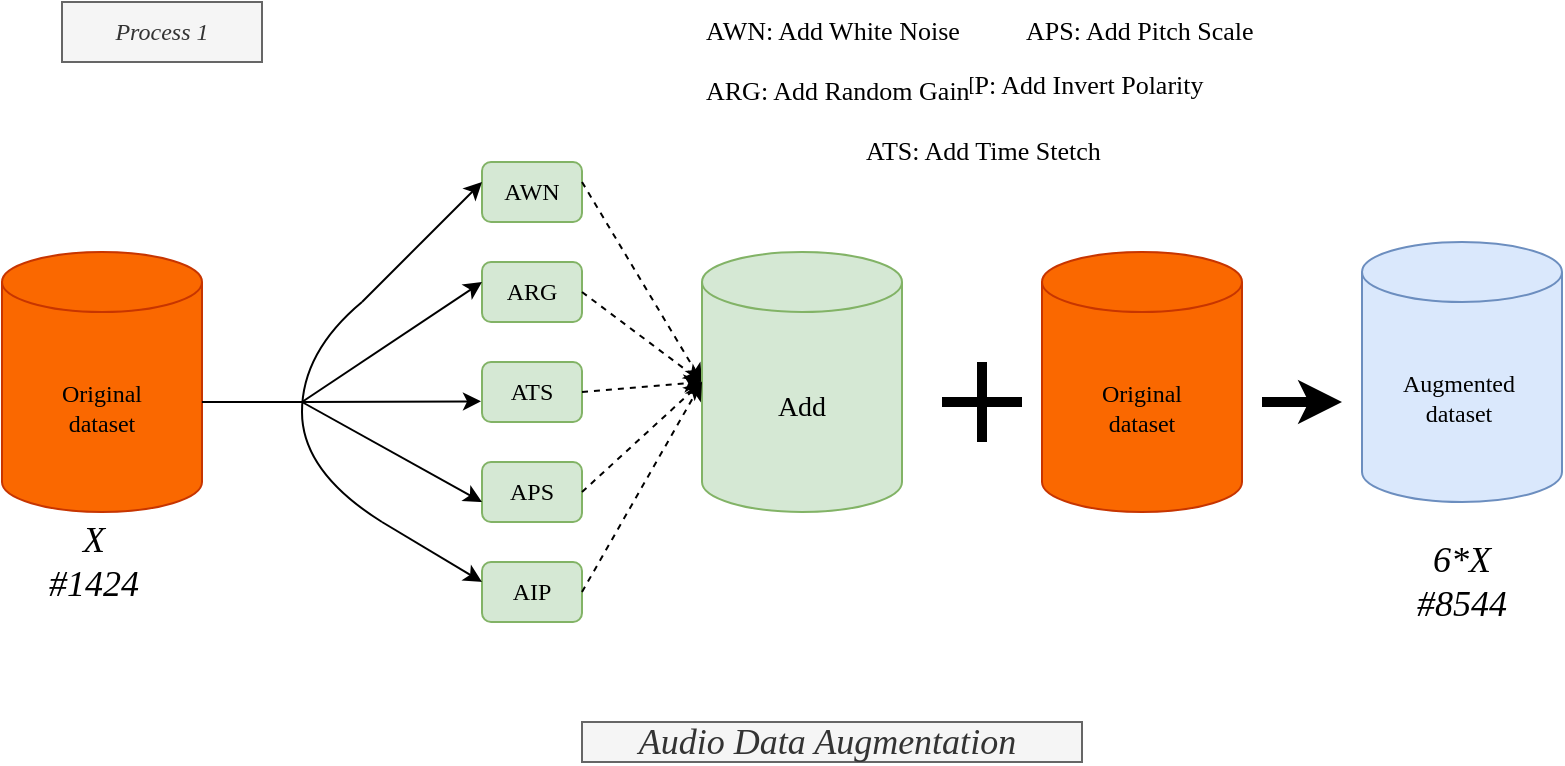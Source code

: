 <mxfile version="20.3.3" type="github" pages="3">
  <diagram id="xbcVloasIDP0w_q_Y2k0" name="Page-1">
    <mxGraphModel dx="1315" dy="263" grid="1" gridSize="10" guides="1" tooltips="1" connect="1" arrows="1" fold="1" page="0" pageScale="1" pageWidth="1169" pageHeight="827" math="0" shadow="0">
      <root>
        <mxCell id="0" />
        <mxCell id="1" parent="0" />
        <mxCell id="XyE7iJVtoOSYU-6w5UKD-3" value="&lt;font face=&quot;Georgia&quot;&gt;Original&lt;br&gt;dataset&lt;/font&gt;" style="shape=cylinder3;whiteSpace=wrap;html=1;boundedLbl=1;backgroundOutline=1;size=15;fillColor=#fa6800;fontColor=#000000;strokeColor=#C73500;" vertex="1" parent="1">
          <mxGeometry x="50" y="585" width="100" height="130" as="geometry" />
        </mxCell>
        <mxCell id="XyE7iJVtoOSYU-6w5UKD-4" value="" style="endArrow=none;html=1;rounded=0;" edge="1" parent="1">
          <mxGeometry width="50" height="50" relative="1" as="geometry">
            <mxPoint x="150" y="660" as="sourcePoint" />
            <mxPoint x="200" y="660" as="targetPoint" />
            <Array as="points" />
          </mxGeometry>
        </mxCell>
        <mxCell id="XyE7iJVtoOSYU-6w5UKD-17" value="&lt;font face=&quot;Georgia&quot;&gt;AWN&lt;/font&gt;" style="rounded=1;whiteSpace=wrap;html=1;fillColor=#d5e8d4;strokeColor=#82b366;" vertex="1" parent="1">
          <mxGeometry x="290" y="540" width="50" height="30" as="geometry" />
        </mxCell>
        <mxCell id="XyE7iJVtoOSYU-6w5UKD-18" value="&lt;font face=&quot;Georgia&quot;&gt;ARG&lt;/font&gt;" style="rounded=1;whiteSpace=wrap;html=1;fillColor=#d5e8d4;strokeColor=#82b366;" vertex="1" parent="1">
          <mxGeometry x="290" y="590" width="50" height="30" as="geometry" />
        </mxCell>
        <mxCell id="XyE7iJVtoOSYU-6w5UKD-19" value="&lt;font face=&quot;Georgia&quot;&gt;ATS&lt;/font&gt;" style="rounded=1;whiteSpace=wrap;html=1;fillColor=#d5e8d4;strokeColor=#82b366;" vertex="1" parent="1">
          <mxGeometry x="290" y="640" width="50" height="30" as="geometry" />
        </mxCell>
        <mxCell id="XyE7iJVtoOSYU-6w5UKD-20" value="&lt;font face=&quot;Georgia&quot;&gt;APS&lt;/font&gt;" style="rounded=1;whiteSpace=wrap;html=1;fillColor=#d5e8d4;strokeColor=#82b366;" vertex="1" parent="1">
          <mxGeometry x="290" y="690" width="50" height="30" as="geometry" />
        </mxCell>
        <mxCell id="XyE7iJVtoOSYU-6w5UKD-21" value="&lt;font face=&quot;Georgia&quot;&gt;AIP&lt;/font&gt;" style="rounded=1;whiteSpace=wrap;html=1;fillColor=#d5e8d4;strokeColor=#82b366;" vertex="1" parent="1">
          <mxGeometry x="290" y="740" width="50" height="30" as="geometry" />
        </mxCell>
        <mxCell id="XyE7iJVtoOSYU-6w5UKD-25" value="" style="curved=1;endArrow=none;html=1;rounded=0;" edge="1" parent="1">
          <mxGeometry width="50" height="50" relative="1" as="geometry">
            <mxPoint x="240" y="720" as="sourcePoint" />
            <mxPoint x="230" y="610" as="targetPoint" />
            <Array as="points">
              <mxPoint x="200" y="695" />
              <mxPoint x="200" y="635" />
            </Array>
          </mxGeometry>
        </mxCell>
        <mxCell id="XyE7iJVtoOSYU-6w5UKD-26" value="" style="endArrow=classic;html=1;rounded=0;entryX=0;entryY=0.333;entryDx=0;entryDy=0;entryPerimeter=0;" edge="1" parent="1" target="XyE7iJVtoOSYU-6w5UKD-18">
          <mxGeometry width="50" height="50" relative="1" as="geometry">
            <mxPoint x="200" y="660" as="sourcePoint" />
            <mxPoint x="300" y="650" as="targetPoint" />
          </mxGeometry>
        </mxCell>
        <mxCell id="XyE7iJVtoOSYU-6w5UKD-27" value="" style="endArrow=classic;html=1;rounded=0;entryX=-0.01;entryY=0.656;entryDx=0;entryDy=0;entryPerimeter=0;" edge="1" parent="1" target="XyE7iJVtoOSYU-6w5UKD-19">
          <mxGeometry width="50" height="50" relative="1" as="geometry">
            <mxPoint x="200" y="660" as="sourcePoint" />
            <mxPoint x="280" y="660" as="targetPoint" />
          </mxGeometry>
        </mxCell>
        <mxCell id="XyE7iJVtoOSYU-6w5UKD-28" value="" style="endArrow=classic;html=1;rounded=0;entryX=0;entryY=0.667;entryDx=0;entryDy=0;entryPerimeter=0;" edge="1" parent="1" target="XyE7iJVtoOSYU-6w5UKD-20">
          <mxGeometry width="50" height="50" relative="1" as="geometry">
            <mxPoint x="200" y="660" as="sourcePoint" />
            <mxPoint x="290" y="670" as="targetPoint" />
          </mxGeometry>
        </mxCell>
        <mxCell id="XyE7iJVtoOSYU-6w5UKD-29" value="" style="endArrow=classic;html=1;rounded=0;entryX=0;entryY=0.333;entryDx=0;entryDy=0;entryPerimeter=0;" edge="1" parent="1" target="XyE7iJVtoOSYU-6w5UKD-21">
          <mxGeometry width="50" height="50" relative="1" as="geometry">
            <mxPoint x="240" y="720" as="sourcePoint" />
            <mxPoint x="300" y="680" as="targetPoint" />
          </mxGeometry>
        </mxCell>
        <mxCell id="XyE7iJVtoOSYU-6w5UKD-31" value="" style="endArrow=classic;html=1;rounded=0;entryX=0;entryY=0.333;entryDx=0;entryDy=0;entryPerimeter=0;" edge="1" parent="1" target="XyE7iJVtoOSYU-6w5UKD-17">
          <mxGeometry width="50" height="50" relative="1" as="geometry">
            <mxPoint x="230" y="610" as="sourcePoint" />
            <mxPoint x="280" y="560" as="targetPoint" />
          </mxGeometry>
        </mxCell>
        <mxCell id="XyE7iJVtoOSYU-6w5UKD-32" value="&lt;i&gt;&lt;font face=&quot;Georgia&quot;&gt;Process 1&lt;/font&gt;&lt;/i&gt;" style="rounded=0;whiteSpace=wrap;html=1;strokeColor=#666666;fillColor=#f5f5f5;fontColor=#333333;" vertex="1" parent="1">
          <mxGeometry x="80" y="460" width="100" height="30" as="geometry" />
        </mxCell>
        <mxCell id="XyE7iJVtoOSYU-6w5UKD-35" value="" style="endArrow=classic;html=1;rounded=0;exitX=1;exitY=0.333;exitDx=0;exitDy=0;exitPerimeter=0;dashed=1;" edge="1" parent="1" source="XyE7iJVtoOSYU-6w5UKD-17">
          <mxGeometry width="50" height="50" relative="1" as="geometry">
            <mxPoint x="410" y="630" as="sourcePoint" />
            <mxPoint x="400" y="650" as="targetPoint" />
          </mxGeometry>
        </mxCell>
        <mxCell id="XyE7iJVtoOSYU-6w5UKD-36" value="" style="endArrow=classic;html=1;rounded=0;exitX=1;exitY=0.333;exitDx=0;exitDy=0;exitPerimeter=0;dashed=1;" edge="1" parent="1">
          <mxGeometry width="50" height="50" relative="1" as="geometry">
            <mxPoint x="340" y="605.0" as="sourcePoint" />
            <mxPoint x="400" y="650" as="targetPoint" />
          </mxGeometry>
        </mxCell>
        <mxCell id="XyE7iJVtoOSYU-6w5UKD-37" value="&lt;font face=&quot;Georgia&quot; style=&quot;font-size: 14px;&quot;&gt;Add&lt;/font&gt;" style="shape=cylinder3;whiteSpace=wrap;html=1;boundedLbl=1;backgroundOutline=1;size=15;fillColor=#d5e8d4;strokeColor=#82b366;" vertex="1" parent="1">
          <mxGeometry x="400" y="585" width="100" height="130" as="geometry" />
        </mxCell>
        <mxCell id="XyE7iJVtoOSYU-6w5UKD-38" value="" style="endArrow=classic;html=1;rounded=0;exitX=1;exitY=0.5;exitDx=0;exitDy=0;dashed=1;" edge="1" parent="1" source="XyE7iJVtoOSYU-6w5UKD-19">
          <mxGeometry width="50" height="50" relative="1" as="geometry">
            <mxPoint x="425" y="800" as="sourcePoint" />
            <mxPoint x="400" y="650" as="targetPoint" />
          </mxGeometry>
        </mxCell>
        <mxCell id="XyE7iJVtoOSYU-6w5UKD-42" value="" style="endArrow=classic;html=1;rounded=0;exitX=1;exitY=0.5;exitDx=0;exitDy=0;dashed=1;" edge="1" parent="1" source="XyE7iJVtoOSYU-6w5UKD-20">
          <mxGeometry width="50" height="50" relative="1" as="geometry">
            <mxPoint x="354" y="715.0" as="sourcePoint" />
            <mxPoint x="400" y="650" as="targetPoint" />
          </mxGeometry>
        </mxCell>
        <mxCell id="XyE7iJVtoOSYU-6w5UKD-43" value="" style="endArrow=classic;html=1;rounded=0;exitX=1;exitY=0.5;exitDx=0;exitDy=0;dashed=1;" edge="1" parent="1" source="XyE7iJVtoOSYU-6w5UKD-21">
          <mxGeometry width="50" height="50" relative="1" as="geometry">
            <mxPoint x="340" y="750.0" as="sourcePoint" />
            <mxPoint x="400" y="650" as="targetPoint" />
          </mxGeometry>
        </mxCell>
        <mxCell id="XyE7iJVtoOSYU-6w5UKD-44" value="" style="endArrow=none;html=1;rounded=0;strokeWidth=5;" edge="1" parent="1">
          <mxGeometry width="50" height="50" relative="1" as="geometry">
            <mxPoint x="540" y="680" as="sourcePoint" />
            <mxPoint x="540" y="640" as="targetPoint" />
            <Array as="points">
              <mxPoint x="540" y="660" />
            </Array>
          </mxGeometry>
        </mxCell>
        <mxCell id="XyE7iJVtoOSYU-6w5UKD-45" value="" style="endArrow=none;html=1;rounded=0;strokeWidth=5;" edge="1" parent="1">
          <mxGeometry width="50" height="50" relative="1" as="geometry">
            <mxPoint x="560" y="660" as="sourcePoint" />
            <mxPoint x="520" y="660" as="targetPoint" />
            <Array as="points">
              <mxPoint x="540" y="660" />
            </Array>
          </mxGeometry>
        </mxCell>
        <mxCell id="XyE7iJVtoOSYU-6w5UKD-46" value="&lt;font face=&quot;Georgia&quot;&gt;Original&lt;br&gt;dataset&lt;/font&gt;" style="shape=cylinder3;whiteSpace=wrap;html=1;boundedLbl=1;backgroundOutline=1;size=15;fillColor=#fa6800;strokeColor=#C73500;fontColor=#000000;" vertex="1" parent="1">
          <mxGeometry x="570" y="585" width="100" height="130" as="geometry" />
        </mxCell>
        <mxCell id="XyE7iJVtoOSYU-6w5UKD-47" value="" style="endArrow=classic;html=1;rounded=0;strokeWidth=5;" edge="1" parent="1">
          <mxGeometry width="50" height="50" relative="1" as="geometry">
            <mxPoint x="680" y="660" as="sourcePoint" />
            <mxPoint x="720" y="660" as="targetPoint" />
          </mxGeometry>
        </mxCell>
        <mxCell id="XyE7iJVtoOSYU-6w5UKD-48" value="&lt;font face=&quot;Georgia&quot;&gt;Augmented&amp;nbsp;&lt;br&gt;dataset&amp;nbsp;&lt;/font&gt;" style="shape=cylinder3;whiteSpace=wrap;html=1;boundedLbl=1;backgroundOutline=1;size=15;fillColor=#dae8fc;strokeColor=#6c8ebf;" vertex="1" parent="1">
          <mxGeometry x="730" y="580" width="100" height="130" as="geometry" />
        </mxCell>
        <mxCell id="XyE7iJVtoOSYU-6w5UKD-49" value="&lt;i&gt;&lt;font style=&quot;font-size: 18px;&quot; face=&quot;Georgia&quot;&gt;X&lt;br&gt;#1424&lt;br&gt;&lt;/font&gt;&lt;/i&gt;" style="rounded=0;whiteSpace=wrap;html=1;strokeColor=#FFFFFF;" vertex="1" parent="1">
          <mxGeometry x="71" y="730" width="50" height="20" as="geometry" />
        </mxCell>
        <mxCell id="XyE7iJVtoOSYU-6w5UKD-50" value="&lt;i&gt;&lt;font style=&quot;font-size: 18px;&quot; face=&quot;Georgia&quot;&gt;6*X&lt;br&gt;#8544&lt;br&gt;&lt;/font&gt;&lt;/i&gt;" style="rounded=0;whiteSpace=wrap;html=1;strokeColor=#FFFFFF;" vertex="1" parent="1">
          <mxGeometry x="755" y="740" width="50" height="20" as="geometry" />
        </mxCell>
        <mxCell id="XyE7iJVtoOSYU-6w5UKD-51" value="&lt;i&gt;&lt;font style=&quot;font-size: 18px;&quot; face=&quot;Georgia&quot;&gt;Audio Data Augmentation&amp;nbsp;&lt;/font&gt;&lt;/i&gt;" style="rounded=0;whiteSpace=wrap;html=1;strokeColor=#666666;fillColor=#f5f5f5;fontColor=#333333;" vertex="1" parent="1">
          <mxGeometry x="340" y="820" width="250" height="20" as="geometry" />
        </mxCell>
        <mxCell id="8n8dZ3kyWhdcgZ-hSgCk-1" value="&lt;font style=&quot;font-size: 13px;&quot;&gt;&lt;span style=&quot;white-space: pre;&quot;&gt;	&lt;/span&gt;&lt;span style=&quot;white-space: pre;&quot;&gt;	&lt;/span&gt;&lt;span style=&quot;white-space: pre;&quot;&gt;	&lt;/span&gt;&lt;span style=&quot;white-space: pre;&quot;&gt;	&lt;/span&gt;AIP: Add Invert Polarity&lt;/font&gt;" style="text;html=1;align=center;verticalAlign=middle;resizable=0;points=[];autosize=1;strokeColor=none;fillColor=none;fontSize=18;fontFamily=Georgia;" vertex="1" parent="1">
          <mxGeometry x="450" y="480" width="260" height="40" as="geometry" />
        </mxCell>
        <mxCell id="KL_Vit8k6yODna0rwGj5-1" value="&lt;span style=&quot;color: rgb(0, 0, 0); font-family: Georgia; font-size: 13px; font-style: normal; font-variant-ligatures: normal; font-variant-caps: normal; font-weight: 400; letter-spacing: normal; orphans: 2; text-align: center; text-indent: 0px; text-transform: none; widows: 2; word-spacing: 0px; -webkit-text-stroke-width: 0px; background-color: rgb(255, 255, 255); text-decoration-thickness: initial; text-decoration-style: initial; text-decoration-color: initial;&quot;&gt;	&lt;/span&gt;&lt;span style=&quot;color: rgb(0, 0, 0); font-family: Georgia; font-size: 13px; font-style: normal; font-variant-ligatures: normal; font-variant-caps: normal; font-weight: 400; letter-spacing: normal; orphans: 2; text-align: center; text-indent: 0px; text-transform: none; widows: 2; word-spacing: 0px; -webkit-text-stroke-width: 0px; background-color: rgb(255, 255, 255); text-decoration-thickness: initial; text-decoration-style: initial; text-decoration-color: initial;&quot;&gt;	&lt;/span&gt;&lt;span style=&quot;color: rgb(0, 0, 0); font-family: Georgia; font-size: 13px; font-style: normal; font-variant-ligatures: normal; font-variant-caps: normal; font-weight: 400; letter-spacing: normal; orphans: 2; text-align: center; text-indent: 0px; text-transform: none; widows: 2; word-spacing: 0px; -webkit-text-stroke-width: 0px; background-color: rgb(255, 255, 255); text-decoration-thickness: initial; text-decoration-style: initial; text-decoration-color: initial;&quot;&gt;	&lt;/span&gt;&lt;span style=&quot;color: rgb(0, 0, 0); font-family: Georgia; font-size: 13px; font-style: normal; font-variant-ligatures: normal; font-variant-caps: normal; font-weight: 400; letter-spacing: normal; orphans: 2; text-align: center; text-indent: 0px; text-transform: none; widows: 2; word-spacing: 0px; -webkit-text-stroke-width: 0px; background-color: rgb(255, 255, 255); text-decoration-thickness: initial; text-decoration-style: initial; text-decoration-color: initial;&quot;&gt;	&lt;/span&gt;&lt;span style=&quot;color: rgb(0, 0, 0); font-family: Georgia; font-size: 13px; font-style: normal; font-variant-ligatures: normal; font-variant-caps: normal; font-weight: 400; letter-spacing: normal; orphans: 2; text-align: center; text-indent: 0px; text-transform: none; widows: 2; word-spacing: 0px; -webkit-text-stroke-width: 0px; background-color: rgb(255, 255, 255); text-decoration-thickness: initial; text-decoration-style: initial; text-decoration-color: initial; float: none; display: inline !important;&quot;&gt;AWN: Add White Noise&lt;/span&gt;" style="text;whiteSpace=wrap;html=1;fontSize=13;fontFamily=Georgia;" vertex="1" parent="1">
          <mxGeometry x="400" y="460" width="170" height="40" as="geometry" />
        </mxCell>
        <mxCell id="__Zpbj0k-6E9kFunu6TC-1" value="&lt;span style=&quot;color: rgb(0, 0, 0); font-family: Georgia; font-size: 13px; font-style: normal; font-variant-ligatures: normal; font-variant-caps: normal; font-weight: 400; letter-spacing: normal; orphans: 2; text-align: center; text-indent: 0px; text-transform: none; widows: 2; word-spacing: 0px; -webkit-text-stroke-width: 0px; background-color: rgb(255, 255, 255); text-decoration-thickness: initial; text-decoration-style: initial; text-decoration-color: initial;&quot;&gt;	&lt;/span&gt;&lt;span style=&quot;color: rgb(0, 0, 0); font-family: Georgia; font-size: 13px; font-style: normal; font-variant-ligatures: normal; font-variant-caps: normal; font-weight: 400; letter-spacing: normal; orphans: 2; text-align: center; text-indent: 0px; text-transform: none; widows: 2; word-spacing: 0px; -webkit-text-stroke-width: 0px; background-color: rgb(255, 255, 255); text-decoration-thickness: initial; text-decoration-style: initial; text-decoration-color: initial;&quot;&gt;	&lt;/span&gt;&lt;span style=&quot;color: rgb(0, 0, 0); font-family: Georgia; font-size: 13px; font-style: normal; font-variant-ligatures: normal; font-variant-caps: normal; font-weight: 400; letter-spacing: normal; orphans: 2; text-align: center; text-indent: 0px; text-transform: none; widows: 2; word-spacing: 0px; -webkit-text-stroke-width: 0px; background-color: rgb(255, 255, 255); text-decoration-thickness: initial; text-decoration-style: initial; text-decoration-color: initial;&quot;&gt;	&lt;/span&gt;&lt;span style=&quot;color: rgb(0, 0, 0); font-family: Georgia; font-size: 13px; font-style: normal; font-variant-ligatures: normal; font-variant-caps: normal; font-weight: 400; letter-spacing: normal; orphans: 2; text-align: center; text-indent: 0px; text-transform: none; widows: 2; word-spacing: 0px; -webkit-text-stroke-width: 0px; background-color: rgb(255, 255, 255); text-decoration-thickness: initial; text-decoration-style: initial; text-decoration-color: initial;&quot;&gt;	&lt;/span&gt;&lt;span style=&quot;color: rgb(0, 0, 0); font-family: Georgia; font-size: 13px; font-style: normal; font-variant-ligatures: normal; font-variant-caps: normal; font-weight: 400; letter-spacing: normal; orphans: 2; text-align: center; text-indent: 0px; text-transform: none; widows: 2; word-spacing: 0px; -webkit-text-stroke-width: 0px; background-color: rgb(255, 255, 255); text-decoration-thickness: initial; text-decoration-style: initial; text-decoration-color: initial; float: none; display: inline !important;&quot;&gt;APS: Add Pitch Scale&lt;/span&gt;" style="text;whiteSpace=wrap;html=1;fontSize=13;fontFamily=Georgia;" vertex="1" parent="1">
          <mxGeometry x="560" y="460" width="170" height="40" as="geometry" />
        </mxCell>
        <mxCell id="TIrNqVosL7fIw3Xp446g-1" value="&lt;span style=&quot;color: rgb(0, 0, 0); font-family: Georgia; font-size: 13px; font-style: normal; font-variant-ligatures: normal; font-variant-caps: normal; font-weight: 400; letter-spacing: normal; orphans: 2; text-align: center; text-indent: 0px; text-transform: none; widows: 2; word-spacing: 0px; -webkit-text-stroke-width: 0px; background-color: rgb(255, 255, 255); text-decoration-thickness: initial; text-decoration-style: initial; text-decoration-color: initial;&quot;&gt;	&lt;/span&gt;&lt;span style=&quot;color: rgb(0, 0, 0); font-family: Georgia; font-size: 13px; font-style: normal; font-variant-ligatures: normal; font-variant-caps: normal; font-weight: 400; letter-spacing: normal; orphans: 2; text-align: center; text-indent: 0px; text-transform: none; widows: 2; word-spacing: 0px; -webkit-text-stroke-width: 0px; background-color: rgb(255, 255, 255); text-decoration-thickness: initial; text-decoration-style: initial; text-decoration-color: initial;&quot;&gt;	&lt;/span&gt;&lt;span style=&quot;color: rgb(0, 0, 0); font-family: Georgia; font-size: 13px; font-style: normal; font-variant-ligatures: normal; font-variant-caps: normal; font-weight: 400; letter-spacing: normal; orphans: 2; text-align: center; text-indent: 0px; text-transform: none; widows: 2; word-spacing: 0px; -webkit-text-stroke-width: 0px; background-color: rgb(255, 255, 255); text-decoration-thickness: initial; text-decoration-style: initial; text-decoration-color: initial;&quot;&gt;	&lt;/span&gt;&lt;span style=&quot;color: rgb(0, 0, 0); font-family: Georgia; font-size: 13px; font-style: normal; font-variant-ligatures: normal; font-variant-caps: normal; font-weight: 400; letter-spacing: normal; orphans: 2; text-align: center; text-indent: 0px; text-transform: none; widows: 2; word-spacing: 0px; -webkit-text-stroke-width: 0px; background-color: rgb(255, 255, 255); text-decoration-thickness: initial; text-decoration-style: initial; text-decoration-color: initial;&quot;&gt;	&lt;/span&gt;&lt;span style=&quot;color: rgb(0, 0, 0); font-family: Georgia; font-size: 13px; font-style: normal; font-variant-ligatures: normal; font-variant-caps: normal; font-weight: 400; letter-spacing: normal; orphans: 2; text-align: center; text-indent: 0px; text-transform: none; widows: 2; word-spacing: 0px; -webkit-text-stroke-width: 0px; background-color: rgb(255, 255, 255); text-decoration-thickness: initial; text-decoration-style: initial; text-decoration-color: initial; float: none; display: inline !important;&quot;&gt;ARG: Add Random Gain&lt;/span&gt;" style="text;whiteSpace=wrap;html=1;fontSize=13;fontFamily=Georgia;" vertex="1" parent="1">
          <mxGeometry x="400" y="490" width="170" height="40" as="geometry" />
        </mxCell>
        <mxCell id="N3jJno3F9QHiErQCnx75-1" value="&lt;span style=&quot;color: rgb(0, 0, 0); font-family: Georgia; font-size: 13px; font-style: normal; font-variant-ligatures: normal; font-variant-caps: normal; font-weight: 400; letter-spacing: normal; orphans: 2; text-align: center; text-indent: 0px; text-transform: none; widows: 2; word-spacing: 0px; -webkit-text-stroke-width: 0px; background-color: rgb(255, 255, 255); text-decoration-thickness: initial; text-decoration-style: initial; text-decoration-color: initial;&quot;&gt;	&lt;/span&gt;&lt;span style=&quot;color: rgb(0, 0, 0); font-family: Georgia; font-size: 13px; font-style: normal; font-variant-ligatures: normal; font-variant-caps: normal; font-weight: 400; letter-spacing: normal; orphans: 2; text-align: center; text-indent: 0px; text-transform: none; widows: 2; word-spacing: 0px; -webkit-text-stroke-width: 0px; background-color: rgb(255, 255, 255); text-decoration-thickness: initial; text-decoration-style: initial; text-decoration-color: initial;&quot;&gt;	&lt;/span&gt;&lt;span style=&quot;color: rgb(0, 0, 0); font-family: Georgia; font-size: 13px; font-style: normal; font-variant-ligatures: normal; font-variant-caps: normal; font-weight: 400; letter-spacing: normal; orphans: 2; text-align: center; text-indent: 0px; text-transform: none; widows: 2; word-spacing: 0px; -webkit-text-stroke-width: 0px; background-color: rgb(255, 255, 255); text-decoration-thickness: initial; text-decoration-style: initial; text-decoration-color: initial;&quot;&gt;	&lt;/span&gt;&lt;span style=&quot;color: rgb(0, 0, 0); font-family: Georgia; font-size: 13px; font-style: normal; font-variant-ligatures: normal; font-variant-caps: normal; font-weight: 400; letter-spacing: normal; orphans: 2; text-align: center; text-indent: 0px; text-transform: none; widows: 2; word-spacing: 0px; -webkit-text-stroke-width: 0px; background-color: rgb(255, 255, 255); text-decoration-thickness: initial; text-decoration-style: initial; text-decoration-color: initial;&quot;&gt;	&lt;/span&gt;&lt;span style=&quot;color: rgb(0, 0, 0); font-family: Georgia; font-size: 13px; font-style: normal; font-variant-ligatures: normal; font-variant-caps: normal; font-weight: 400; letter-spacing: normal; orphans: 2; text-align: center; text-indent: 0px; text-transform: none; widows: 2; word-spacing: 0px; -webkit-text-stroke-width: 0px; background-color: rgb(255, 255, 255); text-decoration-thickness: initial; text-decoration-style: initial; text-decoration-color: initial; float: none; display: inline !important;&quot;&gt;ATS: Add Time Stetch&lt;/span&gt;" style="text;whiteSpace=wrap;html=1;fontSize=13;fontFamily=Georgia;" vertex="1" parent="1">
          <mxGeometry x="480" y="520" width="170" height="40" as="geometry" />
        </mxCell>
      </root>
    </mxGraphModel>
  </diagram>
  <diagram id="5akbNSl25G_iMt7MBCtN" name="Page-2">
    <mxGraphModel dx="1715" dy="663" grid="1" gridSize="10" guides="1" tooltips="1" connect="1" arrows="1" fold="1" page="0" pageScale="1" pageWidth="1169" pageHeight="827" math="0" shadow="0">
      <root>
        <mxCell id="0" />
        <mxCell id="1" parent="0" />
        <mxCell id="jCjwUt0B32HQbpiLHfgP-1" value="&lt;font face=&quot;Georgia&quot;&gt;Original&lt;br&gt;dataset&lt;/font&gt;" style="shape=cylinder3;whiteSpace=wrap;html=1;boundedLbl=1;backgroundOutline=1;size=15;fillColor=#fa6800;fontColor=#000000;strokeColor=#C73500;" vertex="1" parent="1">
          <mxGeometry y="550" width="120" height="120" as="geometry" />
        </mxCell>
        <mxCell id="pk4qYd-pC2LTZVjaMkFs-1" value="&lt;i&gt;&lt;font style=&quot;font-size: 18px;&quot; face=&quot;Georgia&quot;&gt;Process 2&lt;/font&gt;&lt;/i&gt;" style="rounded=0;whiteSpace=wrap;html=1;strokeColor=#666666;fillColor=#f5f5f5;fontColor=#333333;" vertex="1" parent="1">
          <mxGeometry y="120" width="120" height="40" as="geometry" />
        </mxCell>
        <mxCell id="j8eH5AvT_JrjKE0dpJpr-1" value="" style="endArrow=classic;html=1;rounded=0;exitX=0.5;exitY=0;exitDx=0;exitDy=0;exitPerimeter=0;" edge="1" parent="1" source="jCjwUt0B32HQbpiLHfgP-1">
          <mxGeometry width="50" height="50" relative="1" as="geometry">
            <mxPoint x="60" y="520" as="sourcePoint" />
            <mxPoint x="60" y="490" as="targetPoint" />
          </mxGeometry>
        </mxCell>
        <mxCell id="NVPbH-vFN47MmLZfurPB-2" value="" style="endArrow=classic;html=1;rounded=0;strokeWidth=1;fontFamily=Georgia;fontSize=14;" edge="1" parent="1">
          <mxGeometry width="50" height="50" relative="1" as="geometry">
            <mxPoint x="60" y="520" as="sourcePoint" />
            <mxPoint x="200" y="520" as="targetPoint" />
          </mxGeometry>
        </mxCell>
        <mxCell id="NVPbH-vFN47MmLZfurPB-3" value="&lt;span style=&quot;font-family: Georgia;&quot;&gt;AIP&lt;/span&gt;" style="rhombus;whiteSpace=wrap;html=1;fillColor=#d5e8d4;strokeColor=#82b366;rounded=1;" vertex="1" parent="1">
          <mxGeometry x="20" y="410" width="80" height="80" as="geometry" />
        </mxCell>
        <mxCell id="NVPbH-vFN47MmLZfurPB-5" value="" style="endArrow=none;html=1;rounded=0;strokeWidth=1;fontFamily=Georgia;fontSize=14;" edge="1" parent="1" source="NVPbH-vFN47MmLZfurPB-3">
          <mxGeometry width="50" height="50" relative="1" as="geometry">
            <mxPoint x="260" y="510" as="sourcePoint" />
            <mxPoint x="160" y="450" as="targetPoint" />
          </mxGeometry>
        </mxCell>
        <mxCell id="NVPbH-vFN47MmLZfurPB-6" value="" style="endArrow=classic;html=1;rounded=0;strokeWidth=1;fontFamily=Georgia;fontSize=14;" edge="1" parent="1">
          <mxGeometry width="50" height="50" relative="1" as="geometry">
            <mxPoint x="160" y="450" as="sourcePoint" />
            <mxPoint x="160" y="520" as="targetPoint" />
          </mxGeometry>
        </mxCell>
        <mxCell id="NVPbH-vFN47MmLZfurPB-7" value="&lt;font face=&quot;Georgia&quot;&gt;Original&lt;br&gt;&amp;nbsp;+ &lt;br&gt;AIP_Original&lt;/font&gt;" style="shape=cylinder3;whiteSpace=wrap;html=1;boundedLbl=1;backgroundOutline=1;size=15;fillColor=#f5f5f5;fontColor=#333333;strokeColor=#666666;" vertex="1" parent="1">
          <mxGeometry x="200" y="440" width="120" height="140" as="geometry" />
        </mxCell>
        <mxCell id="NVPbH-vFN47MmLZfurPB-8" value="" style="endArrow=classic;html=1;rounded=0;strokeWidth=1;fontFamily=Georgia;fontSize=14;exitX=0.5;exitY=0;exitDx=0;exitDy=0;exitPerimeter=0;" edge="1" parent="1" source="NVPbH-vFN47MmLZfurPB-7">
          <mxGeometry width="50" height="50" relative="1" as="geometry">
            <mxPoint x="260" y="430" as="sourcePoint" />
            <mxPoint x="260" y="370" as="targetPoint" />
          </mxGeometry>
        </mxCell>
        <mxCell id="NVPbH-vFN47MmLZfurPB-9" value="&lt;span style=&quot;font-family: Georgia;&quot;&gt;AWN&lt;/span&gt;" style="rhombus;whiteSpace=wrap;html=1;fillColor=#d5e8d4;strokeColor=#82b366;rounded=1;" vertex="1" parent="1">
          <mxGeometry x="220" y="290" width="80" height="80" as="geometry" />
        </mxCell>
        <mxCell id="NVPbH-vFN47MmLZfurPB-10" value="" style="endArrow=classic;html=1;rounded=0;strokeWidth=1;fontFamily=Georgia;fontSize=14;" edge="1" parent="1">
          <mxGeometry width="50" height="50" relative="1" as="geometry">
            <mxPoint x="260" y="400" as="sourcePoint" />
            <mxPoint x="400" y="400" as="targetPoint" />
          </mxGeometry>
        </mxCell>
        <mxCell id="NVPbH-vFN47MmLZfurPB-12" value="" style="endArrow=none;html=1;rounded=0;strokeWidth=1;fontFamily=Georgia;fontSize=14;" edge="1" parent="1">
          <mxGeometry width="50" height="50" relative="1" as="geometry">
            <mxPoint x="300" y="330" as="sourcePoint" />
            <mxPoint x="340" y="330" as="targetPoint" />
          </mxGeometry>
        </mxCell>
        <mxCell id="NVPbH-vFN47MmLZfurPB-13" value="" style="endArrow=classic;html=1;rounded=0;strokeWidth=1;fontFamily=Georgia;fontSize=14;" edge="1" parent="1">
          <mxGeometry width="50" height="50" relative="1" as="geometry">
            <mxPoint x="340" y="330" as="sourcePoint" />
            <mxPoint x="340" y="400" as="targetPoint" />
          </mxGeometry>
        </mxCell>
        <mxCell id="NVPbH-vFN47MmLZfurPB-14" value="&lt;font face=&quot;Georgia&quot;&gt;Original&lt;br&gt;&amp;nbsp;+ &lt;br&gt;AIP_Original&lt;br&gt;+&lt;br&gt;AWN_Original&lt;br&gt;+&lt;br&gt;AWN_AIP_Original&lt;br&gt;&lt;/font&gt;" style="shape=cylinder3;whiteSpace=wrap;html=1;boundedLbl=1;backgroundOutline=1;size=15;fillColor=#f5f5f5;fontColor=#333333;strokeColor=#666666;" vertex="1" parent="1">
          <mxGeometry x="400" y="300" width="120" height="160" as="geometry" />
        </mxCell>
        <mxCell id="Y-n-VNNWfPh7M75uVoov-1" value="&lt;i&gt;&lt;font style=&quot;font-size: 18px;&quot; face=&quot;Georgia&quot;&gt;X&lt;br&gt;#1424&lt;br&gt;&lt;/font&gt;&lt;/i&gt;" style="rounded=0;whiteSpace=wrap;html=1;strokeColor=#FFFFFF;" vertex="1" parent="1">
          <mxGeometry x="30" y="690" width="50" height="20" as="geometry" />
        </mxCell>
        <mxCell id="Y-n-VNNWfPh7M75uVoov-2" value="&lt;i&gt;&lt;font style=&quot;font-size: 18px;&quot; face=&quot;Georgia&quot;&gt;2¹ * X&lt;/font&gt;&lt;/i&gt;" style="rounded=0;whiteSpace=wrap;html=1;strokeColor=#FFFFFF;" vertex="1" parent="1">
          <mxGeometry x="220" y="590" width="60" height="20" as="geometry" />
        </mxCell>
        <mxCell id="Y-n-VNNWfPh7M75uVoov-3" value="&lt;i&gt;&lt;font style=&quot;font-size: 18px;&quot; face=&quot;Georgia&quot;&gt;2² * X&lt;/font&gt;&lt;/i&gt;" style="rounded=0;whiteSpace=wrap;html=1;strokeColor=#FFFFFF;" vertex="1" parent="1">
          <mxGeometry x="430" y="490" width="60" height="20" as="geometry" />
        </mxCell>
        <mxCell id="dIcKkE1NCumFB7nZb6uK-1" value="&lt;i&gt;&lt;font style=&quot;font-size: 18px;&quot; face=&quot;Georgia&quot;&gt;Audio Data Augmentation&amp;nbsp;&lt;/font&gt;&lt;/i&gt;" style="rounded=0;whiteSpace=wrap;html=1;strokeColor=#666666;fillColor=#f5f5f5;fontColor=#333333;" vertex="1" parent="1">
          <mxGeometry x="320" y="650" width="250" height="20" as="geometry" />
        </mxCell>
        <mxCell id="Ckc9qR0uxBbdXIFEI3ww-1" value="" style="endArrow=none;dashed=1;html=1;rounded=0;strokeWidth=2;fontFamily=Georgia;fontSize=14;" edge="1" parent="1">
          <mxGeometry width="50" height="50" relative="1" as="geometry">
            <mxPoint x="530" y="379.85" as="sourcePoint" />
            <mxPoint x="590" y="380" as="targetPoint" />
            <Array as="points" />
          </mxGeometry>
        </mxCell>
        <mxCell id="M1CyqpbBJAT9Zw26-Vnh-2" value="" style="endArrow=none;dashed=1;html=1;rounded=0;strokeWidth=2;fontFamily=Georgia;fontSize=14;" edge="1" parent="1">
          <mxGeometry width="50" height="50" relative="1" as="geometry">
            <mxPoint x="460" y="290" as="sourcePoint" />
            <mxPoint x="460" y="240" as="targetPoint" />
            <Array as="points" />
          </mxGeometry>
        </mxCell>
        <mxCell id="M1CyqpbBJAT9Zw26-Vnh-3" value="" style="endArrow=classic;html=1;rounded=0;strokeWidth=2;fontFamily=Georgia;fontSize=14;" edge="1" parent="1">
          <mxGeometry width="50" height="50" relative="1" as="geometry">
            <mxPoint x="460" y="250" as="sourcePoint" />
            <mxPoint x="460" y="230" as="targetPoint" />
          </mxGeometry>
        </mxCell>
        <mxCell id="nvZiOs6Ns-D-axxmNQym-1" value="&lt;span style=&quot;font-family: Georgia;&quot;&gt;APS&lt;/span&gt;" style="rhombus;whiteSpace=wrap;html=1;fillColor=#d5e8d4;strokeColor=#82b366;rounded=1;" vertex="1" parent="1">
          <mxGeometry x="420" y="150" width="80" height="80" as="geometry" />
        </mxCell>
        <mxCell id="nvZiOs6Ns-D-axxmNQym-2" value="" style="endArrow=none;html=1;rounded=0;strokeWidth=1;fontFamily=Georgia;fontSize=14;exitX=1;exitY=0.5;exitDx=0;exitDy=0;" edge="1" parent="1" source="nvZiOs6Ns-D-axxmNQym-1">
          <mxGeometry width="50" height="50" relative="1" as="geometry">
            <mxPoint x="310" y="340" as="sourcePoint" />
            <mxPoint x="560" y="190" as="targetPoint" />
          </mxGeometry>
        </mxCell>
        <mxCell id="nvZiOs6Ns-D-axxmNQym-3" value="" style="endArrow=classic;html=1;rounded=0;strokeWidth=1;fontFamily=Georgia;fontSize=14;" edge="1" parent="1">
          <mxGeometry width="50" height="50" relative="1" as="geometry">
            <mxPoint x="560" y="190" as="sourcePoint" />
            <mxPoint x="560" y="370" as="targetPoint" />
          </mxGeometry>
        </mxCell>
        <mxCell id="nvZiOs6Ns-D-axxmNQym-4" value="" style="endArrow=classic;html=1;rounded=0;strokeWidth=2;fontFamily=Georgia;fontSize=14;" edge="1" parent="1">
          <mxGeometry width="50" height="50" relative="1" as="geometry">
            <mxPoint x="590" y="379.86" as="sourcePoint" />
            <mxPoint x="610" y="380" as="targetPoint" />
            <Array as="points" />
          </mxGeometry>
        </mxCell>
        <mxCell id="nvZiOs6Ns-D-axxmNQym-5" value="&lt;font face=&quot;Georgia&quot;&gt;Original&lt;br&gt;&amp;nbsp;+ &lt;br&gt;AIP&lt;br&gt;+&lt;br&gt;AWN_Original&lt;br&gt;+&lt;br&gt;AWN_AIP&lt;br&gt;+&lt;br&gt;&lt;br&gt;&lt;br&gt;+&lt;br&gt;APS_AWN_..._AIP_Original&lt;br&gt;&lt;/font&gt;" style="shape=cylinder3;whiteSpace=wrap;html=1;boundedLbl=1;backgroundOutline=1;size=15;fillColor=#dae8fc;strokeColor=#6c8ebf;" vertex="1" parent="1">
          <mxGeometry x="630" y="280" width="160" height="220" as="geometry" />
        </mxCell>
        <mxCell id="DtmLewtXLUJ-fFA1eWdr-1" value="" style="endArrow=none;dashed=1;html=1;dashPattern=1 3;strokeWidth=2;rounded=0;fontFamily=Georgia;fontSize=18;" edge="1" parent="1">
          <mxGeometry width="50" height="50" relative="1" as="geometry">
            <mxPoint x="709.71" y="460" as="sourcePoint" />
            <mxPoint x="709.71" y="440" as="targetPoint" />
            <Array as="points">
              <mxPoint x="710" y="450" />
            </Array>
          </mxGeometry>
        </mxCell>
        <mxCell id="DtmLewtXLUJ-fFA1eWdr-3" value="&lt;i&gt;&lt;font style=&quot;font-size: 18px;&quot; face=&quot;Georgia&quot;&gt;2⁵ * X = 32*X&lt;br&gt;#45568&lt;br&gt;&lt;/font&gt;&lt;/i&gt;" style="rounded=0;whiteSpace=wrap;html=1;strokeColor=#FFFFFF;" vertex="1" parent="1">
          <mxGeometry x="635" y="530" width="150" height="20" as="geometry" />
        </mxCell>
        <mxCell id="DtmLewtXLUJ-fFA1eWdr-5" value="" style="endArrow=none;dashed=1;html=1;rounded=0;strokeWidth=2;fontFamily=Georgia;fontSize=18;" edge="1" parent="1">
          <mxGeometry width="50" height="50" relative="1" as="geometry">
            <mxPoint x="530" y="240" as="sourcePoint" />
            <mxPoint x="600" y="180" as="targetPoint" />
          </mxGeometry>
        </mxCell>
        <mxCell id="DtmLewtXLUJ-fFA1eWdr-6" value="" style="endArrow=classic;html=1;rounded=0;strokeWidth=2;fontFamily=Georgia;fontSize=14;" edge="1" parent="1">
          <mxGeometry width="50" height="50" relative="1" as="geometry">
            <mxPoint x="590" y="190" as="sourcePoint" />
            <mxPoint x="600" y="180" as="targetPoint" />
          </mxGeometry>
        </mxCell>
        <mxCell id="DtmLewtXLUJ-fFA1eWdr-7" value="&lt;span style=&quot;font-family: Georgia;&quot;&gt;ARG&lt;/span&gt;" style="rhombus;whiteSpace=wrap;html=1;fillColor=#d5e8d4;strokeColor=#82b366;rounded=1;" vertex="1" parent="1">
          <mxGeometry x="600" y="120" width="60" height="60" as="geometry" />
        </mxCell>
        <mxCell id="DtmLewtXLUJ-fFA1eWdr-8" value="" style="rounded=1;whiteSpace=wrap;html=1;dashed=1;fontFamily=Georgia;fontSize=18;fillColor=none;" vertex="1" parent="1">
          <mxGeometry x="600" y="120" width="130" height="60" as="geometry" />
        </mxCell>
        <mxCell id="DtmLewtXLUJ-fFA1eWdr-9" value="&lt;span style=&quot;font-family: Georgia;&quot;&gt;ATS&lt;/span&gt;" style="rhombus;whiteSpace=wrap;html=1;fillColor=#d5e8d4;strokeColor=#82b366;rounded=1;" vertex="1" parent="1">
          <mxGeometry x="670" y="120" width="60" height="60" as="geometry" />
        </mxCell>
        <mxCell id="T4ODfQJBS0JVsPMSSbOh-2" value="1" style="ellipse;whiteSpace=wrap;html=1;aspect=fixed;strokeColor=#000000;fontFamily=Georgia;fontSize=18;fillColor=#FFFFFF;gradientColor=none;strokeWidth=1;" vertex="1" parent="1">
          <mxGeometry x="90" y="480" width="30" height="30" as="geometry" />
        </mxCell>
        <mxCell id="T4ODfQJBS0JVsPMSSbOh-3" value="2" style="ellipse;whiteSpace=wrap;html=1;aspect=fixed;strokeColor=#000000;fontFamily=Georgia;fontSize=18;fillColor=#FFFFFF;gradientColor=none;strokeWidth=1;" vertex="1" parent="1">
          <mxGeometry x="290" y="360" width="30" height="30" as="geometry" />
        </mxCell>
        <mxCell id="T4ODfQJBS0JVsPMSSbOh-4" value="3" style="ellipse;whiteSpace=wrap;html=1;aspect=fixed;strokeColor=#000000;fontFamily=Georgia;fontSize=18;fillColor=#FFFFFF;gradientColor=none;strokeWidth=1;" vertex="1" parent="1">
          <mxGeometry x="470" y="260" width="30" height="30" as="geometry" />
        </mxCell>
        <mxCell id="T4ODfQJBS0JVsPMSSbOh-5" value="4" style="ellipse;whiteSpace=wrap;html=1;aspect=fixed;strokeColor=#000000;fontFamily=Georgia;fontSize=18;fillColor=#FFFFFF;gradientColor=none;strokeWidth=1;dashed=1;" vertex="1" parent="1">
          <mxGeometry x="510" y="220" width="20" height="20" as="geometry" />
        </mxCell>
        <mxCell id="T4ODfQJBS0JVsPMSSbOh-6" value="5" style="ellipse;whiteSpace=wrap;html=1;aspect=fixed;strokeColor=#000000;fontFamily=Georgia;fontSize=18;fillColor=#FFFFFF;gradientColor=none;strokeWidth=1;dashed=1;" vertex="1" parent="1">
          <mxGeometry x="530" y="240" width="20" height="20" as="geometry" />
        </mxCell>
        <mxCell id="T4ODfQJBS0JVsPMSSbOh-9" value="" style="shape=curlyBracket;whiteSpace=wrap;html=1;rounded=1;strokeColor=#000000;strokeWidth=2;fontFamily=Georgia;fontSize=18;fillColor=#FFFFFF;gradientColor=none;" vertex="1" parent="1">
          <mxGeometry x="-10" y="200" width="20" height="140" as="geometry" />
        </mxCell>
        <mxCell id="T4ODfQJBS0JVsPMSSbOh-11" value="&lt;font style=&quot;font-size: 13px;&quot;&gt;&lt;span style=&quot;white-space: pre;&quot;&gt;	&lt;/span&gt;&lt;span style=&quot;white-space: pre;&quot;&gt;	&lt;/span&gt;&lt;span style=&quot;white-space: pre;&quot;&gt;	&lt;/span&gt;&lt;span style=&quot;white-space: pre;&quot;&gt;	&lt;/span&gt;AIP: Add Invert Polarity&lt;/font&gt;" style="text;html=1;align=center;verticalAlign=middle;resizable=0;points=[];autosize=1;strokeColor=none;fillColor=none;fontSize=18;fontFamily=Georgia;" vertex="1" parent="1">
          <mxGeometry x="-90" y="180" width="260" height="40" as="geometry" />
        </mxCell>
        <mxCell id="T4ODfQJBS0JVsPMSSbOh-12" value="&lt;span style=&quot;color: rgb(0, 0, 0); font-family: Georgia; font-size: 13px; font-style: normal; font-variant-ligatures: normal; font-variant-caps: normal; font-weight: 400; letter-spacing: normal; orphans: 2; text-align: center; text-indent: 0px; text-transform: none; widows: 2; word-spacing: 0px; -webkit-text-stroke-width: 0px; background-color: rgb(255, 255, 255); text-decoration-thickness: initial; text-decoration-style: initial; text-decoration-color: initial;&quot;&gt;	&lt;/span&gt;&lt;span style=&quot;color: rgb(0, 0, 0); font-family: Georgia; font-size: 13px; font-style: normal; font-variant-ligatures: normal; font-variant-caps: normal; font-weight: 400; letter-spacing: normal; orphans: 2; text-align: center; text-indent: 0px; text-transform: none; widows: 2; word-spacing: 0px; -webkit-text-stroke-width: 0px; background-color: rgb(255, 255, 255); text-decoration-thickness: initial; text-decoration-style: initial; text-decoration-color: initial;&quot;&gt;	&lt;/span&gt;&lt;span style=&quot;color: rgb(0, 0, 0); font-family: Georgia; font-size: 13px; font-style: normal; font-variant-ligatures: normal; font-variant-caps: normal; font-weight: 400; letter-spacing: normal; orphans: 2; text-align: center; text-indent: 0px; text-transform: none; widows: 2; word-spacing: 0px; -webkit-text-stroke-width: 0px; background-color: rgb(255, 255, 255); text-decoration-thickness: initial; text-decoration-style: initial; text-decoration-color: initial;&quot;&gt;	&lt;/span&gt;&lt;span style=&quot;color: rgb(0, 0, 0); font-family: Georgia; font-size: 13px; font-style: normal; font-variant-ligatures: normal; font-variant-caps: normal; font-weight: 400; letter-spacing: normal; orphans: 2; text-align: center; text-indent: 0px; text-transform: none; widows: 2; word-spacing: 0px; -webkit-text-stroke-width: 0px; background-color: rgb(255, 255, 255); text-decoration-thickness: initial; text-decoration-style: initial; text-decoration-color: initial;&quot;&gt;	&lt;/span&gt;&lt;span style=&quot;color: rgb(0, 0, 0); font-family: Georgia; font-size: 13px; font-style: normal; font-variant-ligatures: normal; font-variant-caps: normal; font-weight: 400; letter-spacing: normal; orphans: 2; text-align: center; text-indent: 0px; text-transform: none; widows: 2; word-spacing: 0px; -webkit-text-stroke-width: 0px; background-color: rgb(255, 255, 255); text-decoration-thickness: initial; text-decoration-style: initial; text-decoration-color: initial; float: none; display: inline !important;&quot;&gt;AWN: Add White Noise&lt;/span&gt;" style="text;whiteSpace=wrap;html=1;fontSize=13;fontFamily=Georgia;" vertex="1" parent="1">
          <mxGeometry x="10" y="220" width="170" height="40" as="geometry" />
        </mxCell>
        <mxCell id="pb5obXztxbSKqinW0jiO-1" value="&lt;span style=&quot;color: rgb(0, 0, 0); font-family: Georgia; font-size: 13px; font-style: normal; font-variant-ligatures: normal; font-variant-caps: normal; font-weight: 400; letter-spacing: normal; orphans: 2; text-align: center; text-indent: 0px; text-transform: none; widows: 2; word-spacing: 0px; -webkit-text-stroke-width: 0px; background-color: rgb(255, 255, 255); text-decoration-thickness: initial; text-decoration-style: initial; text-decoration-color: initial;&quot;&gt;	&lt;/span&gt;&lt;span style=&quot;color: rgb(0, 0, 0); font-family: Georgia; font-size: 13px; font-style: normal; font-variant-ligatures: normal; font-variant-caps: normal; font-weight: 400; letter-spacing: normal; orphans: 2; text-align: center; text-indent: 0px; text-transform: none; widows: 2; word-spacing: 0px; -webkit-text-stroke-width: 0px; background-color: rgb(255, 255, 255); text-decoration-thickness: initial; text-decoration-style: initial; text-decoration-color: initial;&quot;&gt;	&lt;/span&gt;&lt;span style=&quot;color: rgb(0, 0, 0); font-family: Georgia; font-size: 13px; font-style: normal; font-variant-ligatures: normal; font-variant-caps: normal; font-weight: 400; letter-spacing: normal; orphans: 2; text-align: center; text-indent: 0px; text-transform: none; widows: 2; word-spacing: 0px; -webkit-text-stroke-width: 0px; background-color: rgb(255, 255, 255); text-decoration-thickness: initial; text-decoration-style: initial; text-decoration-color: initial;&quot;&gt;	&lt;/span&gt;&lt;span style=&quot;color: rgb(0, 0, 0); font-family: Georgia; font-size: 13px; font-style: normal; font-variant-ligatures: normal; font-variant-caps: normal; font-weight: 400; letter-spacing: normal; orphans: 2; text-align: center; text-indent: 0px; text-transform: none; widows: 2; word-spacing: 0px; -webkit-text-stroke-width: 0px; background-color: rgb(255, 255, 255); text-decoration-thickness: initial; text-decoration-style: initial; text-decoration-color: initial;&quot;&gt;	&lt;/span&gt;&lt;span style=&quot;color: rgb(0, 0, 0); font-family: Georgia; font-size: 13px; font-style: normal; font-variant-ligatures: normal; font-variant-caps: normal; font-weight: 400; letter-spacing: normal; orphans: 2; text-align: center; text-indent: 0px; text-transform: none; widows: 2; word-spacing: 0px; -webkit-text-stroke-width: 0px; background-color: rgb(255, 255, 255); text-decoration-thickness: initial; text-decoration-style: initial; text-decoration-color: initial; float: none; display: inline !important;&quot;&gt;APS: Add Pitch Scale&lt;/span&gt;" style="text;whiteSpace=wrap;html=1;fontSize=13;fontFamily=Georgia;" vertex="1" parent="1">
          <mxGeometry x="20" y="255" width="170" height="40" as="geometry" />
        </mxCell>
        <mxCell id="pb5obXztxbSKqinW0jiO-2" value="&lt;span style=&quot;color: rgb(0, 0, 0); font-family: Georgia; font-size: 13px; font-style: normal; font-variant-ligatures: normal; font-variant-caps: normal; font-weight: 400; letter-spacing: normal; orphans: 2; text-align: center; text-indent: 0px; text-transform: none; widows: 2; word-spacing: 0px; -webkit-text-stroke-width: 0px; background-color: rgb(255, 255, 255); text-decoration-thickness: initial; text-decoration-style: initial; text-decoration-color: initial;&quot;&gt;	&lt;/span&gt;&lt;span style=&quot;color: rgb(0, 0, 0); font-family: Georgia; font-size: 13px; font-style: normal; font-variant-ligatures: normal; font-variant-caps: normal; font-weight: 400; letter-spacing: normal; orphans: 2; text-align: center; text-indent: 0px; text-transform: none; widows: 2; word-spacing: 0px; -webkit-text-stroke-width: 0px; background-color: rgb(255, 255, 255); text-decoration-thickness: initial; text-decoration-style: initial; text-decoration-color: initial;&quot;&gt;	&lt;/span&gt;&lt;span style=&quot;color: rgb(0, 0, 0); font-family: Georgia; font-size: 13px; font-style: normal; font-variant-ligatures: normal; font-variant-caps: normal; font-weight: 400; letter-spacing: normal; orphans: 2; text-align: center; text-indent: 0px; text-transform: none; widows: 2; word-spacing: 0px; -webkit-text-stroke-width: 0px; background-color: rgb(255, 255, 255); text-decoration-thickness: initial; text-decoration-style: initial; text-decoration-color: initial;&quot;&gt;	&lt;/span&gt;&lt;span style=&quot;color: rgb(0, 0, 0); font-family: Georgia; font-size: 13px; font-style: normal; font-variant-ligatures: normal; font-variant-caps: normal; font-weight: 400; letter-spacing: normal; orphans: 2; text-align: center; text-indent: 0px; text-transform: none; widows: 2; word-spacing: 0px; -webkit-text-stroke-width: 0px; background-color: rgb(255, 255, 255); text-decoration-thickness: initial; text-decoration-style: initial; text-decoration-color: initial;&quot;&gt;	&lt;/span&gt;&lt;span style=&quot;color: rgb(0, 0, 0); font-family: Georgia; font-size: 13px; font-style: normal; font-variant-ligatures: normal; font-variant-caps: normal; font-weight: 400; letter-spacing: normal; orphans: 2; text-align: center; text-indent: 0px; text-transform: none; widows: 2; word-spacing: 0px; -webkit-text-stroke-width: 0px; background-color: rgb(255, 255, 255); text-decoration-thickness: initial; text-decoration-style: initial; text-decoration-color: initial; float: none; display: inline !important;&quot;&gt;ATS: Add Time Stetch&lt;/span&gt;" style="text;whiteSpace=wrap;html=1;fontSize=13;fontFamily=Georgia;" vertex="1" parent="1">
          <mxGeometry x="20" y="290" width="170" height="40" as="geometry" />
        </mxCell>
        <mxCell id="pb5obXztxbSKqinW0jiO-3" value="&lt;span style=&quot;color: rgb(0, 0, 0); font-family: Georgia; font-size: 13px; font-style: normal; font-variant-ligatures: normal; font-variant-caps: normal; font-weight: 400; letter-spacing: normal; orphans: 2; text-align: center; text-indent: 0px; text-transform: none; widows: 2; word-spacing: 0px; -webkit-text-stroke-width: 0px; background-color: rgb(255, 255, 255); text-decoration-thickness: initial; text-decoration-style: initial; text-decoration-color: initial;&quot;&gt;	&lt;/span&gt;&lt;span style=&quot;color: rgb(0, 0, 0); font-family: Georgia; font-size: 13px; font-style: normal; font-variant-ligatures: normal; font-variant-caps: normal; font-weight: 400; letter-spacing: normal; orphans: 2; text-align: center; text-indent: 0px; text-transform: none; widows: 2; word-spacing: 0px; -webkit-text-stroke-width: 0px; background-color: rgb(255, 255, 255); text-decoration-thickness: initial; text-decoration-style: initial; text-decoration-color: initial;&quot;&gt;	&lt;/span&gt;&lt;span style=&quot;color: rgb(0, 0, 0); font-family: Georgia; font-size: 13px; font-style: normal; font-variant-ligatures: normal; font-variant-caps: normal; font-weight: 400; letter-spacing: normal; orphans: 2; text-align: center; text-indent: 0px; text-transform: none; widows: 2; word-spacing: 0px; -webkit-text-stroke-width: 0px; background-color: rgb(255, 255, 255); text-decoration-thickness: initial; text-decoration-style: initial; text-decoration-color: initial;&quot;&gt;	&lt;/span&gt;&lt;span style=&quot;color: rgb(0, 0, 0); font-family: Georgia; font-size: 13px; font-style: normal; font-variant-ligatures: normal; font-variant-caps: normal; font-weight: 400; letter-spacing: normal; orphans: 2; text-align: center; text-indent: 0px; text-transform: none; widows: 2; word-spacing: 0px; -webkit-text-stroke-width: 0px; background-color: rgb(255, 255, 255); text-decoration-thickness: initial; text-decoration-style: initial; text-decoration-color: initial;&quot;&gt;	&lt;/span&gt;&lt;span style=&quot;color: rgb(0, 0, 0); font-family: Georgia; font-size: 13px; font-style: normal; font-variant-ligatures: normal; font-variant-caps: normal; font-weight: 400; letter-spacing: normal; orphans: 2; text-align: center; text-indent: 0px; text-transform: none; widows: 2; word-spacing: 0px; -webkit-text-stroke-width: 0px; background-color: rgb(255, 255, 255); text-decoration-thickness: initial; text-decoration-style: initial; text-decoration-color: initial; float: none; display: inline !important;&quot;&gt;ARG: Add Random Gain&lt;/span&gt;" style="text;whiteSpace=wrap;html=1;fontSize=13;fontFamily=Georgia;" vertex="1" parent="1">
          <mxGeometry x="20" y="320" width="170" height="40" as="geometry" />
        </mxCell>
      </root>
    </mxGraphModel>
  </diagram>
  <diagram id="01LI8YgHSwjDs-MR8Szb" name="Page-3">
    <mxGraphModel dx="1594" dy="773" grid="1" gridSize="10" guides="1" tooltips="1" connect="1" arrows="1" fold="1" page="0" pageScale="1" pageWidth="1169" pageHeight="827" math="0" shadow="0">
      <root>
        <mxCell id="0" />
        <mxCell id="1" parent="0" />
      </root>
    </mxGraphModel>
  </diagram>
</mxfile>
